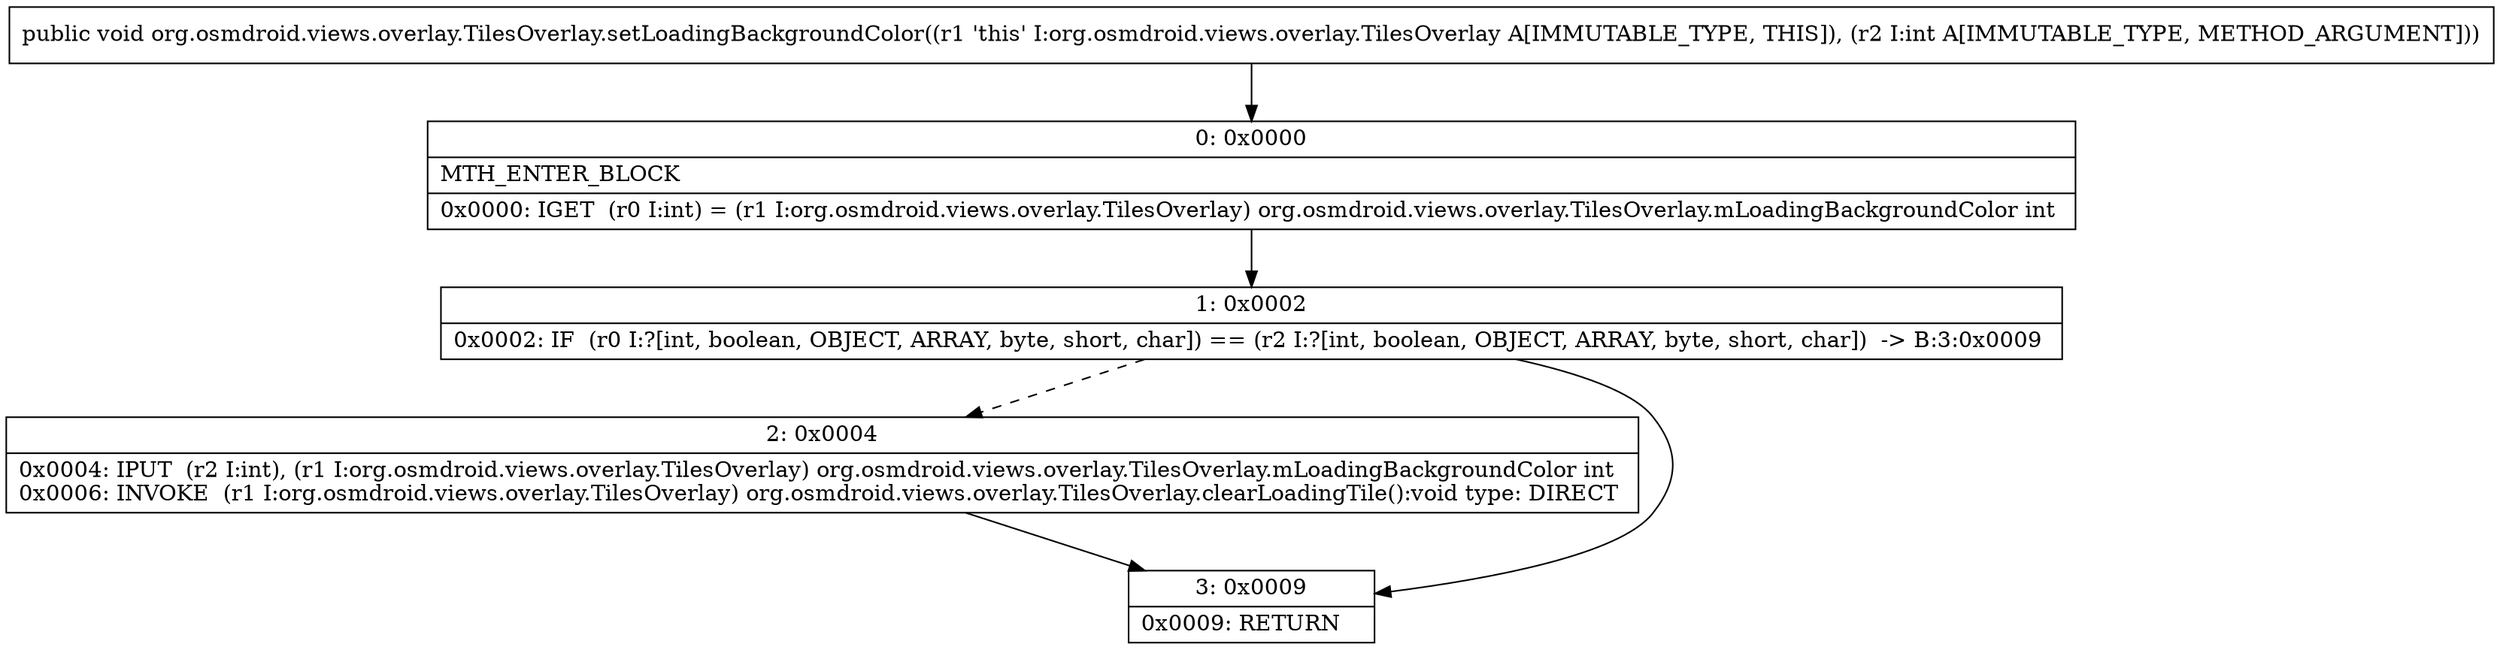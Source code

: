 digraph "CFG fororg.osmdroid.views.overlay.TilesOverlay.setLoadingBackgroundColor(I)V" {
Node_0 [shape=record,label="{0\:\ 0x0000|MTH_ENTER_BLOCK\l|0x0000: IGET  (r0 I:int) = (r1 I:org.osmdroid.views.overlay.TilesOverlay) org.osmdroid.views.overlay.TilesOverlay.mLoadingBackgroundColor int \l}"];
Node_1 [shape=record,label="{1\:\ 0x0002|0x0002: IF  (r0 I:?[int, boolean, OBJECT, ARRAY, byte, short, char]) == (r2 I:?[int, boolean, OBJECT, ARRAY, byte, short, char])  \-\> B:3:0x0009 \l}"];
Node_2 [shape=record,label="{2\:\ 0x0004|0x0004: IPUT  (r2 I:int), (r1 I:org.osmdroid.views.overlay.TilesOverlay) org.osmdroid.views.overlay.TilesOverlay.mLoadingBackgroundColor int \l0x0006: INVOKE  (r1 I:org.osmdroid.views.overlay.TilesOverlay) org.osmdroid.views.overlay.TilesOverlay.clearLoadingTile():void type: DIRECT \l}"];
Node_3 [shape=record,label="{3\:\ 0x0009|0x0009: RETURN   \l}"];
MethodNode[shape=record,label="{public void org.osmdroid.views.overlay.TilesOverlay.setLoadingBackgroundColor((r1 'this' I:org.osmdroid.views.overlay.TilesOverlay A[IMMUTABLE_TYPE, THIS]), (r2 I:int A[IMMUTABLE_TYPE, METHOD_ARGUMENT])) }"];
MethodNode -> Node_0;
Node_0 -> Node_1;
Node_1 -> Node_2[style=dashed];
Node_1 -> Node_3;
Node_2 -> Node_3;
}

